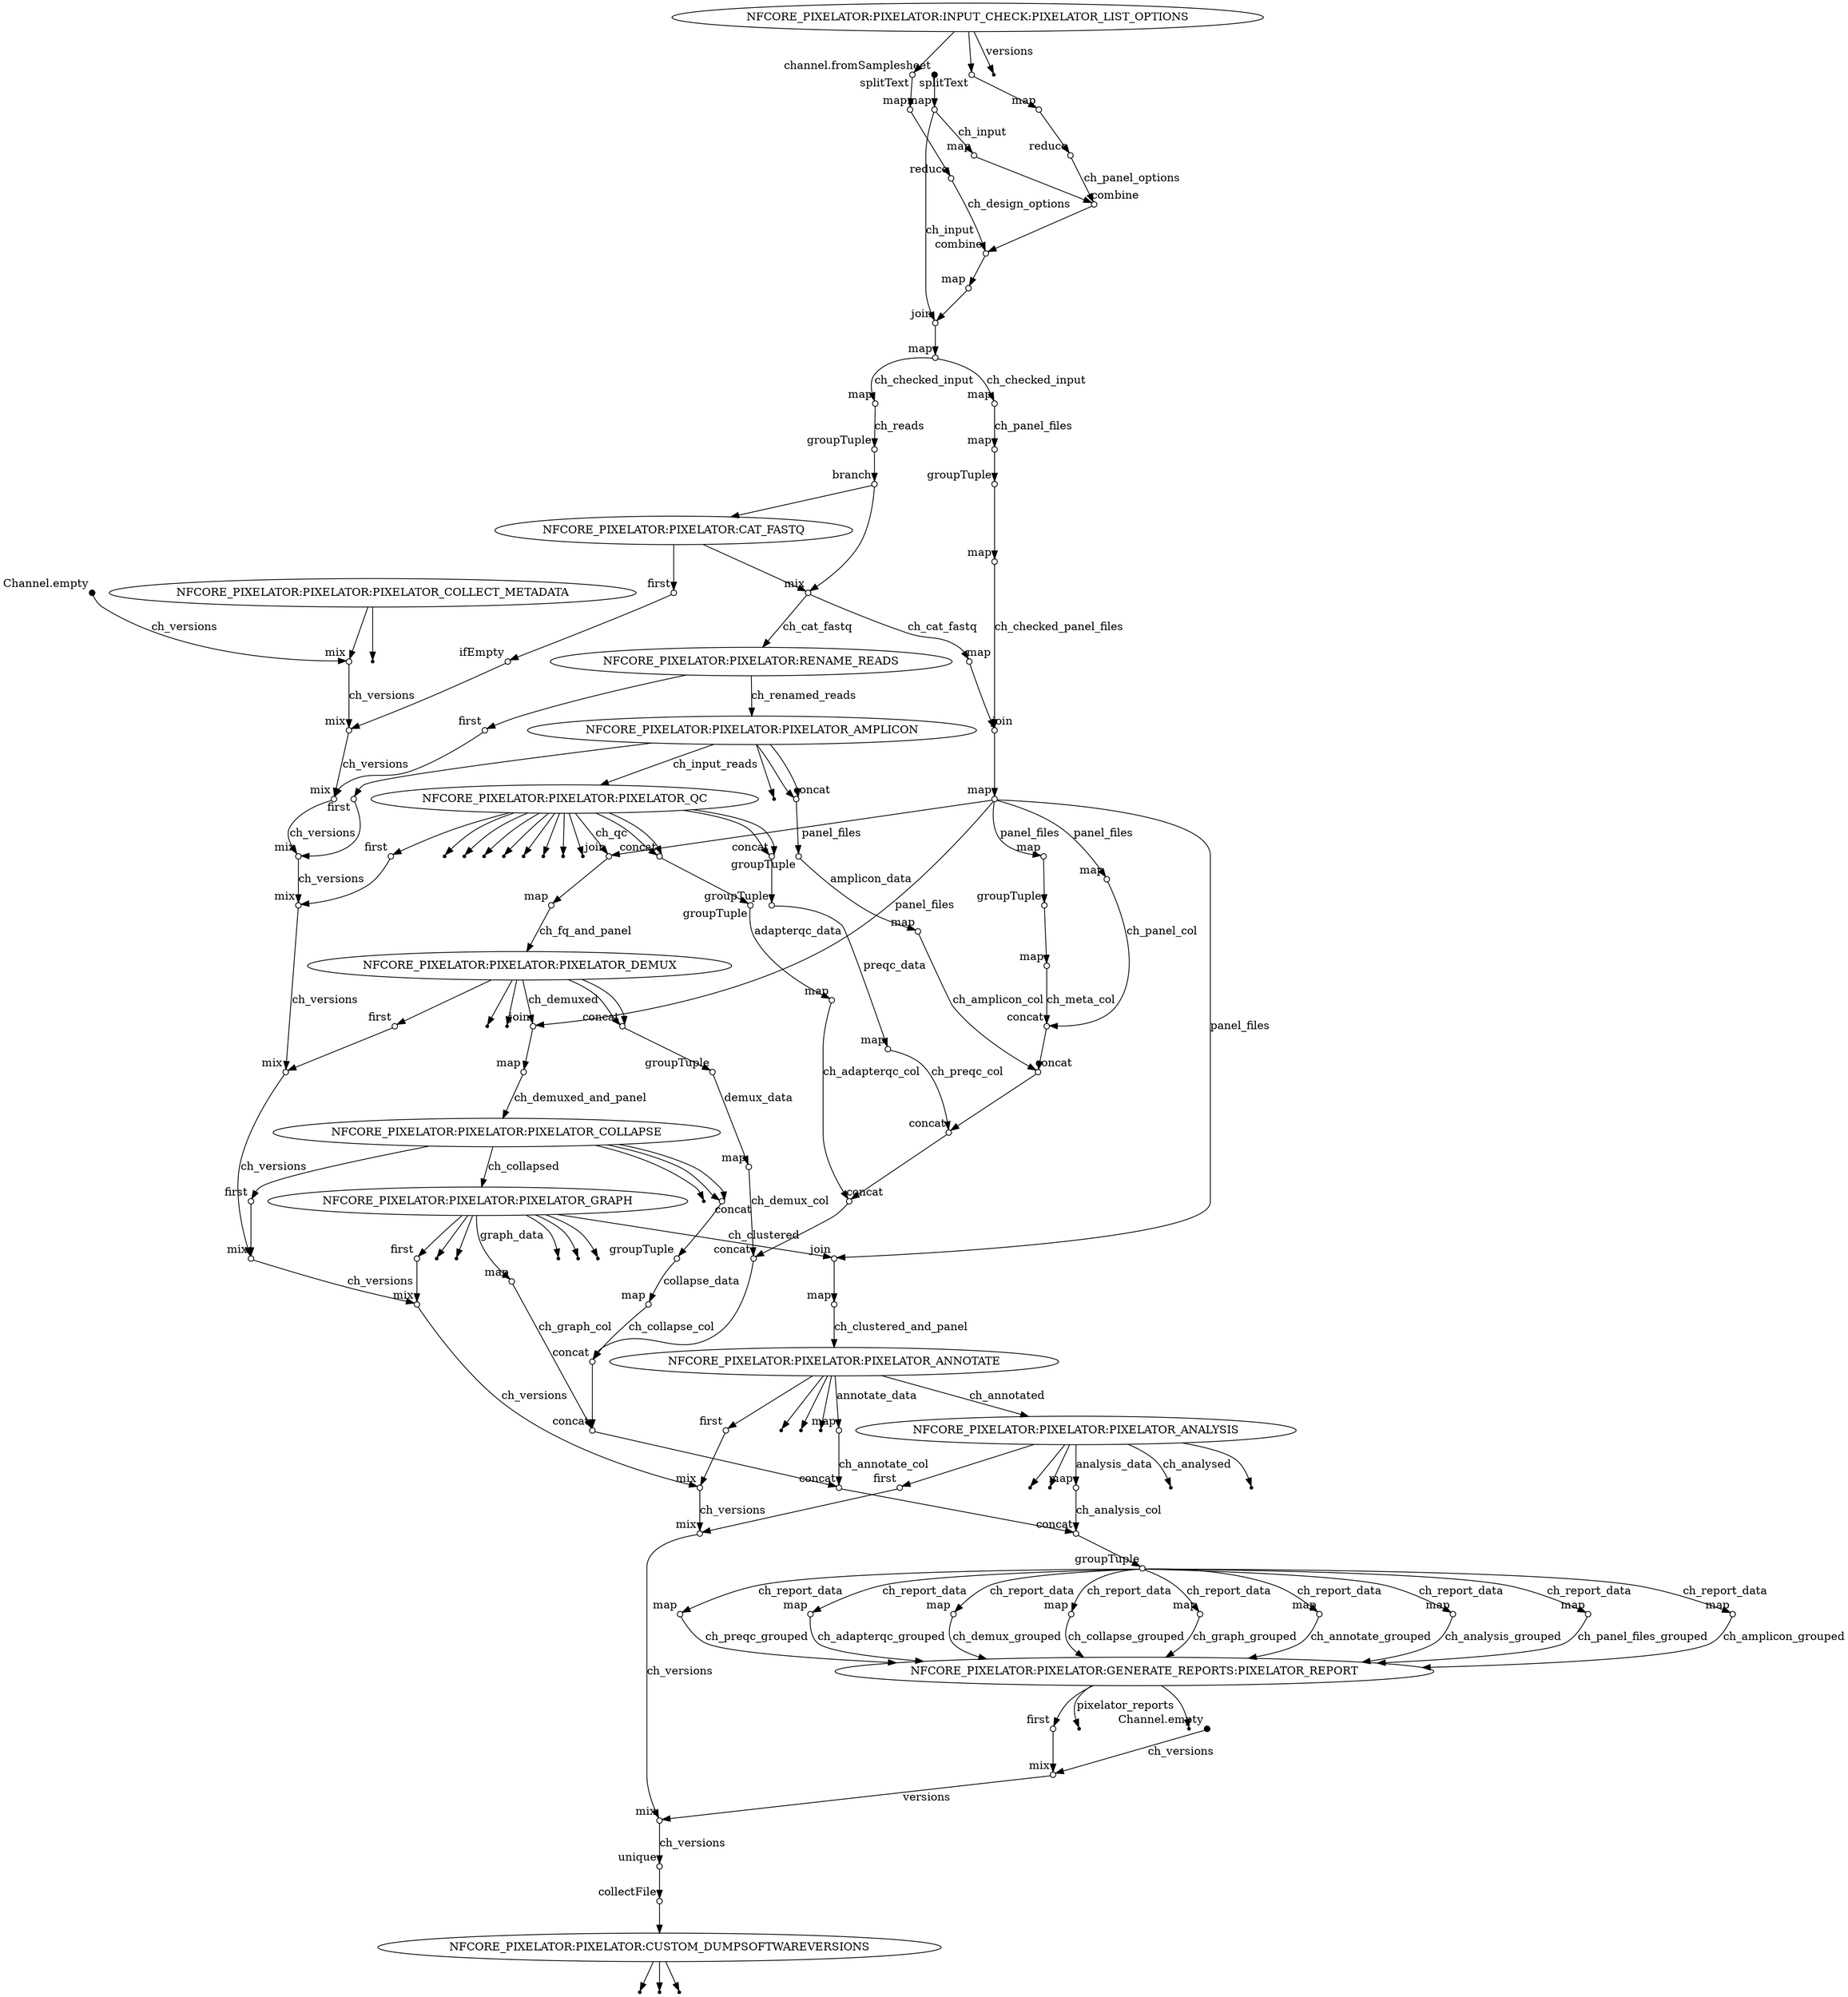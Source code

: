 digraph "pixelator_dag" {
v0 [shape=point,label="",fixedsize=true,width=0.1,xlabel="Channel.empty"];
v23 [shape=circle,label="",fixedsize=true,width=0.1,xlabel="mix"];
v0 -> v23 [label="ch_versions"];

v1 [shape=point,label="",fixedsize=true,width=0.1,xlabel="channel.fromSamplesheet"];
v2 [shape=circle,label="",fixedsize=true,width=0.1,xlabel="map"];
v1 -> v2;

v2 [shape=circle,label="",fixedsize=true,width=0.1,xlabel="map"];
v11 [shape=circle,label="",fixedsize=true,width=0.1,xlabel="map"];
v2 -> v11 [label="ch_input"];

v3 [label="NFCORE_PIXELATOR:PIXELATOR:INPUT_CHECK:PIXELATOR_LIST_OPTIONS"];
v5 [shape=circle,label="",fixedsize=true,width=0.1,xlabel="splitText"];
v3 -> v5;

v3 [label="NFCORE_PIXELATOR:PIXELATOR:INPUT_CHECK:PIXELATOR_LIST_OPTIONS"];
v8 [shape=circle,label="",fixedsize=true,width=0.1,xlabel="splitText"];
v3 -> v8;

v3 [label="NFCORE_PIXELATOR:PIXELATOR:INPUT_CHECK:PIXELATOR_LIST_OPTIONS"];
v4 [shape=point];
v3 -> v4 [label="versions"];

v5 [shape=circle,label="",fixedsize=true,width=0.1,xlabel="splitText"];
v6 [shape=circle,label="",fixedsize=true,width=0.1,xlabel="map"];
v5 -> v6;

v6 [shape=circle,label="",fixedsize=true,width=0.1,xlabel="map"];
v7 [shape=circle,label="",fixedsize=true,width=0.1,xlabel="reduce"];
v6 -> v7;

v7 [shape=circle,label="",fixedsize=true,width=0.1,xlabel="reduce"];
v13 [shape=circle,label="",fixedsize=true,width=0.1,xlabel="combine"];
v7 -> v13 [label="ch_design_options"];

v8 [shape=circle,label="",fixedsize=true,width=0.1,xlabel="splitText"];
v9 [shape=circle,label="",fixedsize=true,width=0.1,xlabel="map"];
v8 -> v9;

v9 [shape=circle,label="",fixedsize=true,width=0.1,xlabel="map"];
v10 [shape=circle,label="",fixedsize=true,width=0.1,xlabel="reduce"];
v9 -> v10;

v10 [shape=circle,label="",fixedsize=true,width=0.1,xlabel="reduce"];
v12 [shape=circle,label="",fixedsize=true,width=0.1,xlabel="combine"];
v10 -> v12 [label="ch_panel_options"];

v11 [shape=circle,label="",fixedsize=true,width=0.1,xlabel="map"];
v12 [shape=circle,label="",fixedsize=true,width=0.1,xlabel="combine"];
v11 -> v12;

v12 [shape=circle,label="",fixedsize=true,width=0.1,xlabel="combine"];
v13 [shape=circle,label="",fixedsize=true,width=0.1,xlabel="combine"];
v12 -> v13;

v13 [shape=circle,label="",fixedsize=true,width=0.1,xlabel="combine"];
v14 [shape=circle,label="",fixedsize=true,width=0.1,xlabel="map"];
v13 -> v14;

v14 [shape=circle,label="",fixedsize=true,width=0.1,xlabel="map"];
v15 [shape=circle,label="",fixedsize=true,width=0.1,xlabel="join"];
v14 -> v15;

v2 [shape=circle,label="",fixedsize=true,width=0.1,xlabel="map"];
v15 [shape=circle,label="",fixedsize=true,width=0.1,xlabel="join"];
v2 -> v15 [label="ch_input"];

v15 [shape=circle,label="",fixedsize=true,width=0.1,xlabel="join"];
v16 [shape=circle,label="",fixedsize=true,width=0.1,xlabel="map"];
v15 -> v16;

v16 [shape=circle,label="",fixedsize=true,width=0.1,xlabel="map"];
v17 [shape=circle,label="",fixedsize=true,width=0.1,xlabel="map"];
v16 -> v17 [label="ch_checked_input"];

v17 [shape=circle,label="",fixedsize=true,width=0.1,xlabel="map"];
v19 [shape=circle,label="",fixedsize=true,width=0.1,xlabel="groupTuple"];
v17 -> v19 [label="ch_reads"];

v16 [shape=circle,label="",fixedsize=true,width=0.1,xlabel="map"];
v18 [shape=circle,label="",fixedsize=true,width=0.1,xlabel="map"];
v16 -> v18 [label="ch_checked_input"];

v18 [shape=circle,label="",fixedsize=true,width=0.1,xlabel="map"];
v26 [shape=circle,label="",fixedsize=true,width=0.1,xlabel="map"];
v18 -> v26 [label="ch_panel_files"];

v19 [shape=circle,label="",fixedsize=true,width=0.1,xlabel="groupTuple"];
v20 [shape=circle,label="",fixedsize=true,width=0.1,xlabel="branch"];
v19 -> v20;

v20 [shape=circle,label="",fixedsize=true,width=0.1,xlabel="branch"];
v24 [label="NFCORE_PIXELATOR:PIXELATOR:CAT_FASTQ"];
v20 -> v24;

v20 [shape=circle,label="",fixedsize=true,width=0.1,xlabel="branch"];
v25 [shape=circle,label="",fixedsize=true,width=0.1,xlabel="mix"];
v20 -> v25;

v21 [label="NFCORE_PIXELATOR:PIXELATOR:PIXELATOR_COLLECT_METADATA"];
v22 [shape=point];
v21 -> v22;

v21 [label="NFCORE_PIXELATOR:PIXELATOR:PIXELATOR_COLLECT_METADATA"];
v23 [shape=circle,label="",fixedsize=true,width=0.1,xlabel="mix"];
v21 -> v23;

v23 [shape=circle,label="",fixedsize=true,width=0.1,xlabel="mix"];
v34 [shape=circle,label="",fixedsize=true,width=0.1,xlabel="mix"];
v23 -> v34 [label="ch_versions"];

v24 [label="NFCORE_PIXELATOR:PIXELATOR:CAT_FASTQ"];
v25 [shape=circle,label="",fixedsize=true,width=0.1,xlabel="mix"];
v24 -> v25;

v24 [label="NFCORE_PIXELATOR:PIXELATOR:CAT_FASTQ"];
v32 [shape=circle,label="",fixedsize=true,width=0.1,xlabel="first"];
v24 -> v32;

v25 [shape=circle,label="",fixedsize=true,width=0.1,xlabel="mix"];
v29 [shape=circle,label="",fixedsize=true,width=0.1,xlabel="map"];
v25 -> v29 [label="ch_cat_fastq"];

v26 [shape=circle,label="",fixedsize=true,width=0.1,xlabel="map"];
v27 [shape=circle,label="",fixedsize=true,width=0.1,xlabel="groupTuple"];
v26 -> v27;

v27 [shape=circle,label="",fixedsize=true,width=0.1,xlabel="groupTuple"];
v28 [shape=circle,label="",fixedsize=true,width=0.1,xlabel="map"];
v27 -> v28;

v28 [shape=circle,label="",fixedsize=true,width=0.1,xlabel="map"];
v30 [shape=circle,label="",fixedsize=true,width=0.1,xlabel="join"];
v28 -> v30 [label="ch_checked_panel_files"];

v29 [shape=circle,label="",fixedsize=true,width=0.1,xlabel="map"];
v30 [shape=circle,label="",fixedsize=true,width=0.1,xlabel="join"];
v29 -> v30;

v30 [shape=circle,label="",fixedsize=true,width=0.1,xlabel="join"];
v31 [shape=circle,label="",fixedsize=true,width=0.1,xlabel="map"];
v30 -> v31;

v31 [shape=circle,label="",fixedsize=true,width=0.1,xlabel="map"];
v53 [shape=circle,label="",fixedsize=true,width=0.1,xlabel="join"];
v31 -> v53 [label="panel_files"];

v32 [shape=circle,label="",fixedsize=true,width=0.1,xlabel="first"];
v33 [shape=circle,label="",fixedsize=true,width=0.1,xlabel="ifEmpty"];
v32 -> v33;

v33 [shape=circle,label="",fixedsize=true,width=0.1,xlabel="ifEmpty"];
v34 [shape=circle,label="",fixedsize=true,width=0.1,xlabel="mix"];
v33 -> v34;

v34 [shape=circle,label="",fixedsize=true,width=0.1,xlabel="mix"];
v37 [shape=circle,label="",fixedsize=true,width=0.1,xlabel="mix"];
v34 -> v37 [label="ch_versions"];

v25 [shape=circle,label="",fixedsize=true,width=0.1,xlabel="mix"];
v35 [label="NFCORE_PIXELATOR:PIXELATOR:RENAME_READS"];
v25 -> v35 [label="ch_cat_fastq"];

v35 [label="NFCORE_PIXELATOR:PIXELATOR:RENAME_READS"];
v38 [label="NFCORE_PIXELATOR:PIXELATOR:PIXELATOR_AMPLICON"];
v35 -> v38 [label="ch_renamed_reads"];

v35 [label="NFCORE_PIXELATOR:PIXELATOR:RENAME_READS"];
v36 [shape=circle,label="",fixedsize=true,width=0.1,xlabel="first"];
v35 -> v36;

v36 [shape=circle,label="",fixedsize=true,width=0.1,xlabel="first"];
v37 [shape=circle,label="",fixedsize=true,width=0.1,xlabel="mix"];
v36 -> v37;

v37 [shape=circle,label="",fixedsize=true,width=0.1,xlabel="mix"];
v41 [shape=circle,label="",fixedsize=true,width=0.1,xlabel="mix"];
v37 -> v41 [label="ch_versions"];

v38 [label="NFCORE_PIXELATOR:PIXELATOR:PIXELATOR_AMPLICON"];
v42 [label="NFCORE_PIXELATOR:PIXELATOR:PIXELATOR_QC"];
v38 -> v42 [label="ch_input_reads"];

v38 [label="NFCORE_PIXELATOR:PIXELATOR:PIXELATOR_AMPLICON"];
v89 [shape=circle,label="",fixedsize=true,width=0.1,xlabel="concat"];
v38 -> v89;

v38 [label="NFCORE_PIXELATOR:PIXELATOR:PIXELATOR_AMPLICON"];
v89 [shape=circle,label="",fixedsize=true,width=0.1,xlabel="concat"];
v38 -> v89;

v38 [label="NFCORE_PIXELATOR:PIXELATOR:PIXELATOR_AMPLICON"];
v39 [shape=point];
v38 -> v39;

v38 [label="NFCORE_PIXELATOR:PIXELATOR:PIXELATOR_AMPLICON"];
v40 [shape=circle,label="",fixedsize=true,width=0.1,xlabel="first"];
v38 -> v40;

v40 [shape=circle,label="",fixedsize=true,width=0.1,xlabel="first"];
v41 [shape=circle,label="",fixedsize=true,width=0.1,xlabel="mix"];
v40 -> v41;

v41 [shape=circle,label="",fixedsize=true,width=0.1,xlabel="mix"];
v52 [shape=circle,label="",fixedsize=true,width=0.1,xlabel="mix"];
v41 -> v52 [label="ch_versions"];

v42 [label="NFCORE_PIXELATOR:PIXELATOR:PIXELATOR_QC"];
v53 [shape=circle,label="",fixedsize=true,width=0.1,xlabel="join"];
v42 -> v53 [label="ch_qc"];

v42 [label="NFCORE_PIXELATOR:PIXELATOR:PIXELATOR_QC"];
v50 [shape=point];
v42 -> v50;

v42 [label="NFCORE_PIXELATOR:PIXELATOR:PIXELATOR_QC"];
v49 [shape=point];
v42 -> v49;

v42 [label="NFCORE_PIXELATOR:PIXELATOR:PIXELATOR_QC"];
v48 [shape=point];
v42 -> v48;

v42 [label="NFCORE_PIXELATOR:PIXELATOR:PIXELATOR_QC"];
v47 [shape=point];
v42 -> v47;

v42 [label="NFCORE_PIXELATOR:PIXELATOR:PIXELATOR_QC"];
v46 [shape=point];
v42 -> v46;

v42 [label="NFCORE_PIXELATOR:PIXELATOR:PIXELATOR_QC"];
v93 [shape=circle,label="",fixedsize=true,width=0.1,xlabel="concat"];
v42 -> v93;

v42 [label="NFCORE_PIXELATOR:PIXELATOR:PIXELATOR_QC"];
v91 [shape=circle,label="",fixedsize=true,width=0.1,xlabel="concat"];
v42 -> v91;

v42 [label="NFCORE_PIXELATOR:PIXELATOR:PIXELATOR_QC"];
v45 [shape=point];
v42 -> v45;

v42 [label="NFCORE_PIXELATOR:PIXELATOR:PIXELATOR_QC"];
v93 [shape=circle,label="",fixedsize=true,width=0.1,xlabel="concat"];
v42 -> v93;

v42 [label="NFCORE_PIXELATOR:PIXELATOR:PIXELATOR_QC"];
v91 [shape=circle,label="",fixedsize=true,width=0.1,xlabel="concat"];
v42 -> v91;

v42 [label="NFCORE_PIXELATOR:PIXELATOR:PIXELATOR_QC"];
v44 [shape=point];
v42 -> v44;

v42 [label="NFCORE_PIXELATOR:PIXELATOR:PIXELATOR_QC"];
v43 [shape=point];
v42 -> v43;

v42 [label="NFCORE_PIXELATOR:PIXELATOR:PIXELATOR_QC"];
v51 [shape=circle,label="",fixedsize=true,width=0.1,xlabel="first"];
v42 -> v51;

v51 [shape=circle,label="",fixedsize=true,width=0.1,xlabel="first"];
v52 [shape=circle,label="",fixedsize=true,width=0.1,xlabel="mix"];
v51 -> v52;

v52 [shape=circle,label="",fixedsize=true,width=0.1,xlabel="mix"];
v59 [shape=circle,label="",fixedsize=true,width=0.1,xlabel="mix"];
v52 -> v59 [label="ch_versions"];

v53 [shape=circle,label="",fixedsize=true,width=0.1,xlabel="join"];
v54 [shape=circle,label="",fixedsize=true,width=0.1,xlabel="map"];
v53 -> v54;

v54 [shape=circle,label="",fixedsize=true,width=0.1,xlabel="map"];
v55 [label="NFCORE_PIXELATOR:PIXELATOR:PIXELATOR_DEMUX"];
v54 -> v55 [label="ch_fq_and_panel"];

v55 [label="NFCORE_PIXELATOR:PIXELATOR:PIXELATOR_DEMUX"];
v60 [shape=circle,label="",fixedsize=true,width=0.1,xlabel="join"];
v55 -> v60 [label="ch_demuxed"];

v55 [label="NFCORE_PIXELATOR:PIXELATOR:PIXELATOR_DEMUX"];
v57 [shape=point];
v55 -> v57;

v55 [label="NFCORE_PIXELATOR:PIXELATOR:PIXELATOR_DEMUX"];
v95 [shape=circle,label="",fixedsize=true,width=0.1,xlabel="concat"];
v55 -> v95;

v55 [label="NFCORE_PIXELATOR:PIXELATOR:PIXELATOR_DEMUX"];
v95 [shape=circle,label="",fixedsize=true,width=0.1,xlabel="concat"];
v55 -> v95;

v55 [label="NFCORE_PIXELATOR:PIXELATOR:PIXELATOR_DEMUX"];
v56 [shape=point];
v55 -> v56;

v55 [label="NFCORE_PIXELATOR:PIXELATOR:PIXELATOR_DEMUX"];
v58 [shape=circle,label="",fixedsize=true,width=0.1,xlabel="first"];
v55 -> v58;

v58 [shape=circle,label="",fixedsize=true,width=0.1,xlabel="first"];
v59 [shape=circle,label="",fixedsize=true,width=0.1,xlabel="mix"];
v58 -> v59;

v59 [shape=circle,label="",fixedsize=true,width=0.1,xlabel="mix"];
v65 [shape=circle,label="",fixedsize=true,width=0.1,xlabel="mix"];
v59 -> v65 [label="ch_versions"];

v31 [shape=circle,label="",fixedsize=true,width=0.1,xlabel="map"];
v60 [shape=circle,label="",fixedsize=true,width=0.1,xlabel="join"];
v31 -> v60 [label="panel_files"];

v60 [shape=circle,label="",fixedsize=true,width=0.1,xlabel="join"];
v61 [shape=circle,label="",fixedsize=true,width=0.1,xlabel="map"];
v60 -> v61;

v61 [shape=circle,label="",fixedsize=true,width=0.1,xlabel="map"];
v62 [label="NFCORE_PIXELATOR:PIXELATOR:PIXELATOR_COLLAPSE"];
v61 -> v62 [label="ch_demuxed_and_panel"];

v62 [label="NFCORE_PIXELATOR:PIXELATOR:PIXELATOR_COLLAPSE"];
v66 [label="NFCORE_PIXELATOR:PIXELATOR:PIXELATOR_GRAPH"];
v62 -> v66 [label="ch_collapsed"];

v62 [label="NFCORE_PIXELATOR:PIXELATOR:PIXELATOR_COLLAPSE"];
v97 [shape=circle,label="",fixedsize=true,width=0.1,xlabel="concat"];
v62 -> v97;

v62 [label="NFCORE_PIXELATOR:PIXELATOR:PIXELATOR_COLLAPSE"];
v97 [shape=circle,label="",fixedsize=true,width=0.1,xlabel="concat"];
v62 -> v97;

v62 [label="NFCORE_PIXELATOR:PIXELATOR:PIXELATOR_COLLAPSE"];
v63 [shape=point];
v62 -> v63;

v62 [label="NFCORE_PIXELATOR:PIXELATOR:PIXELATOR_COLLAPSE"];
v64 [shape=circle,label="",fixedsize=true,width=0.1,xlabel="first"];
v62 -> v64;

v64 [shape=circle,label="",fixedsize=true,width=0.1,xlabel="first"];
v65 [shape=circle,label="",fixedsize=true,width=0.1,xlabel="mix"];
v64 -> v65;

v65 [shape=circle,label="",fixedsize=true,width=0.1,xlabel="mix"];
v73 [shape=circle,label="",fixedsize=true,width=0.1,xlabel="mix"];
v65 -> v73 [label="ch_versions"];

v66 [label="NFCORE_PIXELATOR:PIXELATOR:PIXELATOR_GRAPH"];
v74 [shape=circle,label="",fixedsize=true,width=0.1,xlabel="join"];
v66 -> v74 [label="ch_clustered"];

v66 [label="NFCORE_PIXELATOR:PIXELATOR:PIXELATOR_GRAPH"];
v71 [shape=point];
v66 -> v71;

v66 [label="NFCORE_PIXELATOR:PIXELATOR:PIXELATOR_GRAPH"];
v70 [shape=point];
v66 -> v70;

v66 [label="NFCORE_PIXELATOR:PIXELATOR:PIXELATOR_GRAPH"];
v69 [shape=point];
v66 -> v69;

v66 [label="NFCORE_PIXELATOR:PIXELATOR:PIXELATOR_GRAPH"];
v68 [shape=point];
v66 -> v68;

v66 [label="NFCORE_PIXELATOR:PIXELATOR:PIXELATOR_GRAPH"];
v109 [shape=circle,label="",fixedsize=true,width=0.1,xlabel="map"];
v66 -> v109 [label="graph_data"];

v66 [label="NFCORE_PIXELATOR:PIXELATOR:PIXELATOR_GRAPH"];
v67 [shape=point];
v66 -> v67;

v66 [label="NFCORE_PIXELATOR:PIXELATOR:PIXELATOR_GRAPH"];
v72 [shape=circle,label="",fixedsize=true,width=0.1,xlabel="first"];
v66 -> v72;

v72 [shape=circle,label="",fixedsize=true,width=0.1,xlabel="first"];
v73 [shape=circle,label="",fixedsize=true,width=0.1,xlabel="mix"];
v72 -> v73;

v73 [shape=circle,label="",fixedsize=true,width=0.1,xlabel="mix"];
v81 [shape=circle,label="",fixedsize=true,width=0.1,xlabel="mix"];
v73 -> v81 [label="ch_versions"];

v31 [shape=circle,label="",fixedsize=true,width=0.1,xlabel="map"];
v74 [shape=circle,label="",fixedsize=true,width=0.1,xlabel="join"];
v31 -> v74 [label="panel_files"];

v74 [shape=circle,label="",fixedsize=true,width=0.1,xlabel="join"];
v75 [shape=circle,label="",fixedsize=true,width=0.1,xlabel="map"];
v74 -> v75;

v75 [shape=circle,label="",fixedsize=true,width=0.1,xlabel="map"];
v76 [label="NFCORE_PIXELATOR:PIXELATOR:PIXELATOR_ANNOTATE"];
v75 -> v76 [label="ch_clustered_and_panel"];

v76 [label="NFCORE_PIXELATOR:PIXELATOR:PIXELATOR_ANNOTATE"];
v82 [label="NFCORE_PIXELATOR:PIXELATOR:PIXELATOR_ANALYSIS"];
v76 -> v82 [label="ch_annotated"];

v76 [label="NFCORE_PIXELATOR:PIXELATOR:PIXELATOR_ANNOTATE"];
v79 [shape=point];
v76 -> v79;

v76 [label="NFCORE_PIXELATOR:PIXELATOR:PIXELATOR_ANNOTATE"];
v78 [shape=point];
v76 -> v78;

v76 [label="NFCORE_PIXELATOR:PIXELATOR:PIXELATOR_ANNOTATE"];
v110 [shape=circle,label="",fixedsize=true,width=0.1,xlabel="map"];
v76 -> v110 [label="annotate_data"];

v76 [label="NFCORE_PIXELATOR:PIXELATOR:PIXELATOR_ANNOTATE"];
v77 [shape=point];
v76 -> v77;

v76 [label="NFCORE_PIXELATOR:PIXELATOR:PIXELATOR_ANNOTATE"];
v80 [shape=circle,label="",fixedsize=true,width=0.1,xlabel="first"];
v76 -> v80;

v80 [shape=circle,label="",fixedsize=true,width=0.1,xlabel="first"];
v81 [shape=circle,label="",fixedsize=true,width=0.1,xlabel="mix"];
v80 -> v81;

v81 [shape=circle,label="",fixedsize=true,width=0.1,xlabel="mix"];
v88 [shape=circle,label="",fixedsize=true,width=0.1,xlabel="mix"];
v81 -> v88 [label="ch_versions"];

v82 [label="NFCORE_PIXELATOR:PIXELATOR:PIXELATOR_ANALYSIS"];
v86 [shape=point];
v82 -> v86 [label="ch_analysed"];

v82 [label="NFCORE_PIXELATOR:PIXELATOR:PIXELATOR_ANALYSIS"];
v85 [shape=point];
v82 -> v85;

v82 [label="NFCORE_PIXELATOR:PIXELATOR:PIXELATOR_ANALYSIS"];
v84 [shape=point];
v82 -> v84;

v82 [label="NFCORE_PIXELATOR:PIXELATOR:PIXELATOR_ANALYSIS"];
v111 [shape=circle,label="",fixedsize=true,width=0.1,xlabel="map"];
v82 -> v111 [label="analysis_data"];

v82 [label="NFCORE_PIXELATOR:PIXELATOR:PIXELATOR_ANALYSIS"];
v83 [shape=point];
v82 -> v83;

v82 [label="NFCORE_PIXELATOR:PIXELATOR:PIXELATOR_ANALYSIS"];
v87 [shape=circle,label="",fixedsize=true,width=0.1,xlabel="first"];
v82 -> v87;

v87 [shape=circle,label="",fixedsize=true,width=0.1,xlabel="first"];
v88 [shape=circle,label="",fixedsize=true,width=0.1,xlabel="mix"];
v87 -> v88;

v88 [shape=circle,label="",fixedsize=true,width=0.1,xlabel="mix"];
v136 [shape=circle,label="",fixedsize=true,width=0.1,xlabel="mix"];
v88 -> v136 [label="ch_versions"];

v89 [shape=circle,label="",fixedsize=true,width=0.1,xlabel="concat"];
v90 [shape=circle,label="",fixedsize=true,width=0.1,xlabel="groupTuple"];
v89 -> v90;

v90 [shape=circle,label="",fixedsize=true,width=0.1,xlabel="groupTuple"];
v104 [shape=circle,label="",fixedsize=true,width=0.1,xlabel="map"];
v90 -> v104 [label="amplicon_data"];

v91 [shape=circle,label="",fixedsize=true,width=0.1,xlabel="concat"];
v92 [shape=circle,label="",fixedsize=true,width=0.1,xlabel="groupTuple"];
v91 -> v92;

v92 [shape=circle,label="",fixedsize=true,width=0.1,xlabel="groupTuple"];
v105 [shape=circle,label="",fixedsize=true,width=0.1,xlabel="map"];
v92 -> v105 [label="preqc_data"];

v93 [shape=circle,label="",fixedsize=true,width=0.1,xlabel="concat"];
v94 [shape=circle,label="",fixedsize=true,width=0.1,xlabel="groupTuple"];
v93 -> v94;

v94 [shape=circle,label="",fixedsize=true,width=0.1,xlabel="groupTuple"];
v106 [shape=circle,label="",fixedsize=true,width=0.1,xlabel="map"];
v94 -> v106 [label="adapterqc_data"];

v95 [shape=circle,label="",fixedsize=true,width=0.1,xlabel="concat"];
v96 [shape=circle,label="",fixedsize=true,width=0.1,xlabel="groupTuple"];
v95 -> v96;

v96 [shape=circle,label="",fixedsize=true,width=0.1,xlabel="groupTuple"];
v107 [shape=circle,label="",fixedsize=true,width=0.1,xlabel="map"];
v96 -> v107 [label="demux_data"];

v97 [shape=circle,label="",fixedsize=true,width=0.1,xlabel="concat"];
v98 [shape=circle,label="",fixedsize=true,width=0.1,xlabel="groupTuple"];
v97 -> v98;

v98 [shape=circle,label="",fixedsize=true,width=0.1,xlabel="groupTuple"];
v108 [shape=circle,label="",fixedsize=true,width=0.1,xlabel="map"];
v98 -> v108 [label="collapse_data"];

v99 [shape=point,label="",fixedsize=true,width=0.1,xlabel="Channel.empty"];
v135 [shape=circle,label="",fixedsize=true,width=0.1,xlabel="mix"];
v99 -> v135 [label="ch_versions"];

v31 [shape=circle,label="",fixedsize=true,width=0.1,xlabel="map"];
v100 [shape=circle,label="",fixedsize=true,width=0.1,xlabel="map"];
v31 -> v100 [label="panel_files"];

v100 [shape=circle,label="",fixedsize=true,width=0.1,xlabel="map"];
v101 [shape=circle,label="",fixedsize=true,width=0.1,xlabel="groupTuple"];
v100 -> v101;

v101 [shape=circle,label="",fixedsize=true,width=0.1,xlabel="groupTuple"];
v102 [shape=circle,label="",fixedsize=true,width=0.1,xlabel="map"];
v101 -> v102;

v102 [shape=circle,label="",fixedsize=true,width=0.1,xlabel="map"];
v112 [shape=circle,label="",fixedsize=true,width=0.1,xlabel="concat"];
v102 -> v112 [label="ch_meta_col"];

v31 [shape=circle,label="",fixedsize=true,width=0.1,xlabel="map"];
v103 [shape=circle,label="",fixedsize=true,width=0.1,xlabel="map"];
v31 -> v103 [label="panel_files"];

v103 [shape=circle,label="",fixedsize=true,width=0.1,xlabel="map"];
v112 [shape=circle,label="",fixedsize=true,width=0.1,xlabel="concat"];
v103 -> v112 [label="ch_panel_col"];

v104 [shape=circle,label="",fixedsize=true,width=0.1,xlabel="map"];
v113 [shape=circle,label="",fixedsize=true,width=0.1,xlabel="concat"];
v104 -> v113 [label="ch_amplicon_col"];

v105 [shape=circle,label="",fixedsize=true,width=0.1,xlabel="map"];
v114 [shape=circle,label="",fixedsize=true,width=0.1,xlabel="concat"];
v105 -> v114 [label="ch_preqc_col"];

v106 [shape=circle,label="",fixedsize=true,width=0.1,xlabel="map"];
v115 [shape=circle,label="",fixedsize=true,width=0.1,xlabel="concat"];
v106 -> v115 [label="ch_adapterqc_col"];

v107 [shape=circle,label="",fixedsize=true,width=0.1,xlabel="map"];
v116 [shape=circle,label="",fixedsize=true,width=0.1,xlabel="concat"];
v107 -> v116 [label="ch_demux_col"];

v108 [shape=circle,label="",fixedsize=true,width=0.1,xlabel="map"];
v117 [shape=circle,label="",fixedsize=true,width=0.1,xlabel="concat"];
v108 -> v117 [label="ch_collapse_col"];

v109 [shape=circle,label="",fixedsize=true,width=0.1,xlabel="map"];
v118 [shape=circle,label="",fixedsize=true,width=0.1,xlabel="concat"];
v109 -> v118 [label="ch_graph_col"];

v110 [shape=circle,label="",fixedsize=true,width=0.1,xlabel="map"];
v119 [shape=circle,label="",fixedsize=true,width=0.1,xlabel="concat"];
v110 -> v119 [label="ch_annotate_col"];

v111 [shape=circle,label="",fixedsize=true,width=0.1,xlabel="map"];
v120 [shape=circle,label="",fixedsize=true,width=0.1,xlabel="concat"];
v111 -> v120 [label="ch_analysis_col"];

v112 [shape=circle,label="",fixedsize=true,width=0.1,xlabel="concat"];
v113 [shape=circle,label="",fixedsize=true,width=0.1,xlabel="concat"];
v112 -> v113;

v113 [shape=circle,label="",fixedsize=true,width=0.1,xlabel="concat"];
v114 [shape=circle,label="",fixedsize=true,width=0.1,xlabel="concat"];
v113 -> v114;

v114 [shape=circle,label="",fixedsize=true,width=0.1,xlabel="concat"];
v115 [shape=circle,label="",fixedsize=true,width=0.1,xlabel="concat"];
v114 -> v115;

v115 [shape=circle,label="",fixedsize=true,width=0.1,xlabel="concat"];
v116 [shape=circle,label="",fixedsize=true,width=0.1,xlabel="concat"];
v115 -> v116;

v116 [shape=circle,label="",fixedsize=true,width=0.1,xlabel="concat"];
v117 [shape=circle,label="",fixedsize=true,width=0.1,xlabel="concat"];
v116 -> v117;

v117 [shape=circle,label="",fixedsize=true,width=0.1,xlabel="concat"];
v118 [shape=circle,label="",fixedsize=true,width=0.1,xlabel="concat"];
v117 -> v118;

v118 [shape=circle,label="",fixedsize=true,width=0.1,xlabel="concat"];
v119 [shape=circle,label="",fixedsize=true,width=0.1,xlabel="concat"];
v118 -> v119;

v119 [shape=circle,label="",fixedsize=true,width=0.1,xlabel="concat"];
v120 [shape=circle,label="",fixedsize=true,width=0.1,xlabel="concat"];
v119 -> v120;

v120 [shape=circle,label="",fixedsize=true,width=0.1,xlabel="concat"];
v121 [shape=circle,label="",fixedsize=true,width=0.1,xlabel="groupTuple"];
v120 -> v121;

v121 [shape=circle,label="",fixedsize=true,width=0.1,xlabel="groupTuple"];
v122 [shape=circle,label="",fixedsize=true,width=0.1,xlabel="map"];
v121 -> v122 [label="ch_report_data"];

v122 [shape=circle,label="",fixedsize=true,width=0.1,xlabel="map"];
v131 [label="NFCORE_PIXELATOR:PIXELATOR:GENERATE_REPORTS:PIXELATOR_REPORT"];
v122 -> v131 [label="ch_panel_files_grouped"];

v121 [shape=circle,label="",fixedsize=true,width=0.1,xlabel="groupTuple"];
v123 [shape=circle,label="",fixedsize=true,width=0.1,xlabel="map"];
v121 -> v123 [label="ch_report_data"];

v123 [shape=circle,label="",fixedsize=true,width=0.1,xlabel="map"];
v131 [label="NFCORE_PIXELATOR:PIXELATOR:GENERATE_REPORTS:PIXELATOR_REPORT"];
v123 -> v131 [label="ch_amplicon_grouped"];

v121 [shape=circle,label="",fixedsize=true,width=0.1,xlabel="groupTuple"];
v124 [shape=circle,label="",fixedsize=true,width=0.1,xlabel="map"];
v121 -> v124 [label="ch_report_data"];

v124 [shape=circle,label="",fixedsize=true,width=0.1,xlabel="map"];
v131 [label="NFCORE_PIXELATOR:PIXELATOR:GENERATE_REPORTS:PIXELATOR_REPORT"];
v124 -> v131 [label="ch_preqc_grouped"];

v121 [shape=circle,label="",fixedsize=true,width=0.1,xlabel="groupTuple"];
v125 [shape=circle,label="",fixedsize=true,width=0.1,xlabel="map"];
v121 -> v125 [label="ch_report_data"];

v125 [shape=circle,label="",fixedsize=true,width=0.1,xlabel="map"];
v131 [label="NFCORE_PIXELATOR:PIXELATOR:GENERATE_REPORTS:PIXELATOR_REPORT"];
v125 -> v131 [label="ch_adapterqc_grouped"];

v121 [shape=circle,label="",fixedsize=true,width=0.1,xlabel="groupTuple"];
v126 [shape=circle,label="",fixedsize=true,width=0.1,xlabel="map"];
v121 -> v126 [label="ch_report_data"];

v126 [shape=circle,label="",fixedsize=true,width=0.1,xlabel="map"];
v131 [label="NFCORE_PIXELATOR:PIXELATOR:GENERATE_REPORTS:PIXELATOR_REPORT"];
v126 -> v131 [label="ch_demux_grouped"];

v121 [shape=circle,label="",fixedsize=true,width=0.1,xlabel="groupTuple"];
v127 [shape=circle,label="",fixedsize=true,width=0.1,xlabel="map"];
v121 -> v127 [label="ch_report_data"];

v127 [shape=circle,label="",fixedsize=true,width=0.1,xlabel="map"];
v131 [label="NFCORE_PIXELATOR:PIXELATOR:GENERATE_REPORTS:PIXELATOR_REPORT"];
v127 -> v131 [label="ch_collapse_grouped"];

v121 [shape=circle,label="",fixedsize=true,width=0.1,xlabel="groupTuple"];
v128 [shape=circle,label="",fixedsize=true,width=0.1,xlabel="map"];
v121 -> v128 [label="ch_report_data"];

v128 [shape=circle,label="",fixedsize=true,width=0.1,xlabel="map"];
v131 [label="NFCORE_PIXELATOR:PIXELATOR:GENERATE_REPORTS:PIXELATOR_REPORT"];
v128 -> v131 [label="ch_graph_grouped"];

v121 [shape=circle,label="",fixedsize=true,width=0.1,xlabel="groupTuple"];
v129 [shape=circle,label="",fixedsize=true,width=0.1,xlabel="map"];
v121 -> v129 [label="ch_report_data"];

v129 [shape=circle,label="",fixedsize=true,width=0.1,xlabel="map"];
v131 [label="NFCORE_PIXELATOR:PIXELATOR:GENERATE_REPORTS:PIXELATOR_REPORT"];
v129 -> v131 [label="ch_annotate_grouped"];

v121 [shape=circle,label="",fixedsize=true,width=0.1,xlabel="groupTuple"];
v130 [shape=circle,label="",fixedsize=true,width=0.1,xlabel="map"];
v121 -> v130 [label="ch_report_data"];

v130 [shape=circle,label="",fixedsize=true,width=0.1,xlabel="map"];
v131 [label="NFCORE_PIXELATOR:PIXELATOR:GENERATE_REPORTS:PIXELATOR_REPORT"];
v130 -> v131 [label="ch_analysis_grouped"];

v131 [label="NFCORE_PIXELATOR:PIXELATOR:GENERATE_REPORTS:PIXELATOR_REPORT"];
v133 [shape=point];
v131 -> v133 [label="pixelator_reports"];

v131 [label="NFCORE_PIXELATOR:PIXELATOR:GENERATE_REPORTS:PIXELATOR_REPORT"];
v134 [shape=circle,label="",fixedsize=true,width=0.1,xlabel="first"];
v131 -> v134;

v131 [label="NFCORE_PIXELATOR:PIXELATOR:GENERATE_REPORTS:PIXELATOR_REPORT"];
v132 [shape=point];
v131 -> v132;

v134 [shape=circle,label="",fixedsize=true,width=0.1,xlabel="first"];
v135 [shape=circle,label="",fixedsize=true,width=0.1,xlabel="mix"];
v134 -> v135;

v135 [shape=circle,label="",fixedsize=true,width=0.1,xlabel="mix"];
v136 [shape=circle,label="",fixedsize=true,width=0.1,xlabel="mix"];
v135 -> v136 [label="versions"];

v136 [shape=circle,label="",fixedsize=true,width=0.1,xlabel="mix"];
v137 [shape=circle,label="",fixedsize=true,width=0.1,xlabel="unique"];
v136 -> v137 [label="ch_versions"];

v137 [shape=circle,label="",fixedsize=true,width=0.1,xlabel="unique"];
v138 [shape=circle,label="",fixedsize=true,width=0.1,xlabel="collectFile"];
v137 -> v138;

v138 [shape=circle,label="",fixedsize=true,width=0.1,xlabel="collectFile"];
v139 [label="NFCORE_PIXELATOR:PIXELATOR:CUSTOM_DUMPSOFTWAREVERSIONS"];
v138 -> v139;

v139 [label="NFCORE_PIXELATOR:PIXELATOR:CUSTOM_DUMPSOFTWAREVERSIONS"];
v142 [shape=point];
v139 -> v142;

v139 [label="NFCORE_PIXELATOR:PIXELATOR:CUSTOM_DUMPSOFTWAREVERSIONS"];
v141 [shape=point];
v139 -> v141;

v139 [label="NFCORE_PIXELATOR:PIXELATOR:CUSTOM_DUMPSOFTWAREVERSIONS"];
v140 [shape=point];
v139 -> v140;

}
